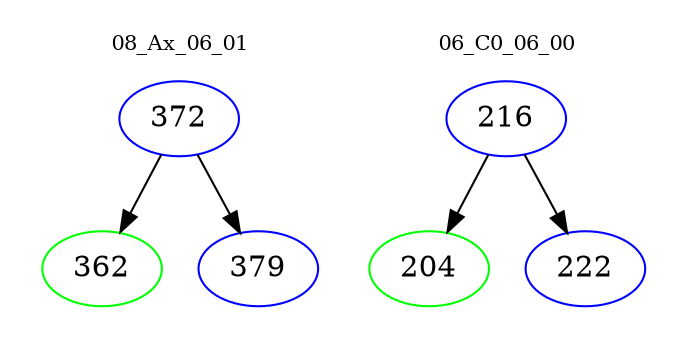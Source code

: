 digraph{
subgraph cluster_0 {
color = white
label = "08_Ax_06_01";
fontsize=10;
T0_372 [label="372", color="blue"]
T0_372 -> T0_362 [color="black"]
T0_362 [label="362", color="green"]
T0_372 -> T0_379 [color="black"]
T0_379 [label="379", color="blue"]
}
subgraph cluster_1 {
color = white
label = "06_C0_06_00";
fontsize=10;
T1_216 [label="216", color="blue"]
T1_216 -> T1_204 [color="black"]
T1_204 [label="204", color="green"]
T1_216 -> T1_222 [color="black"]
T1_222 [label="222", color="blue"]
}
}
